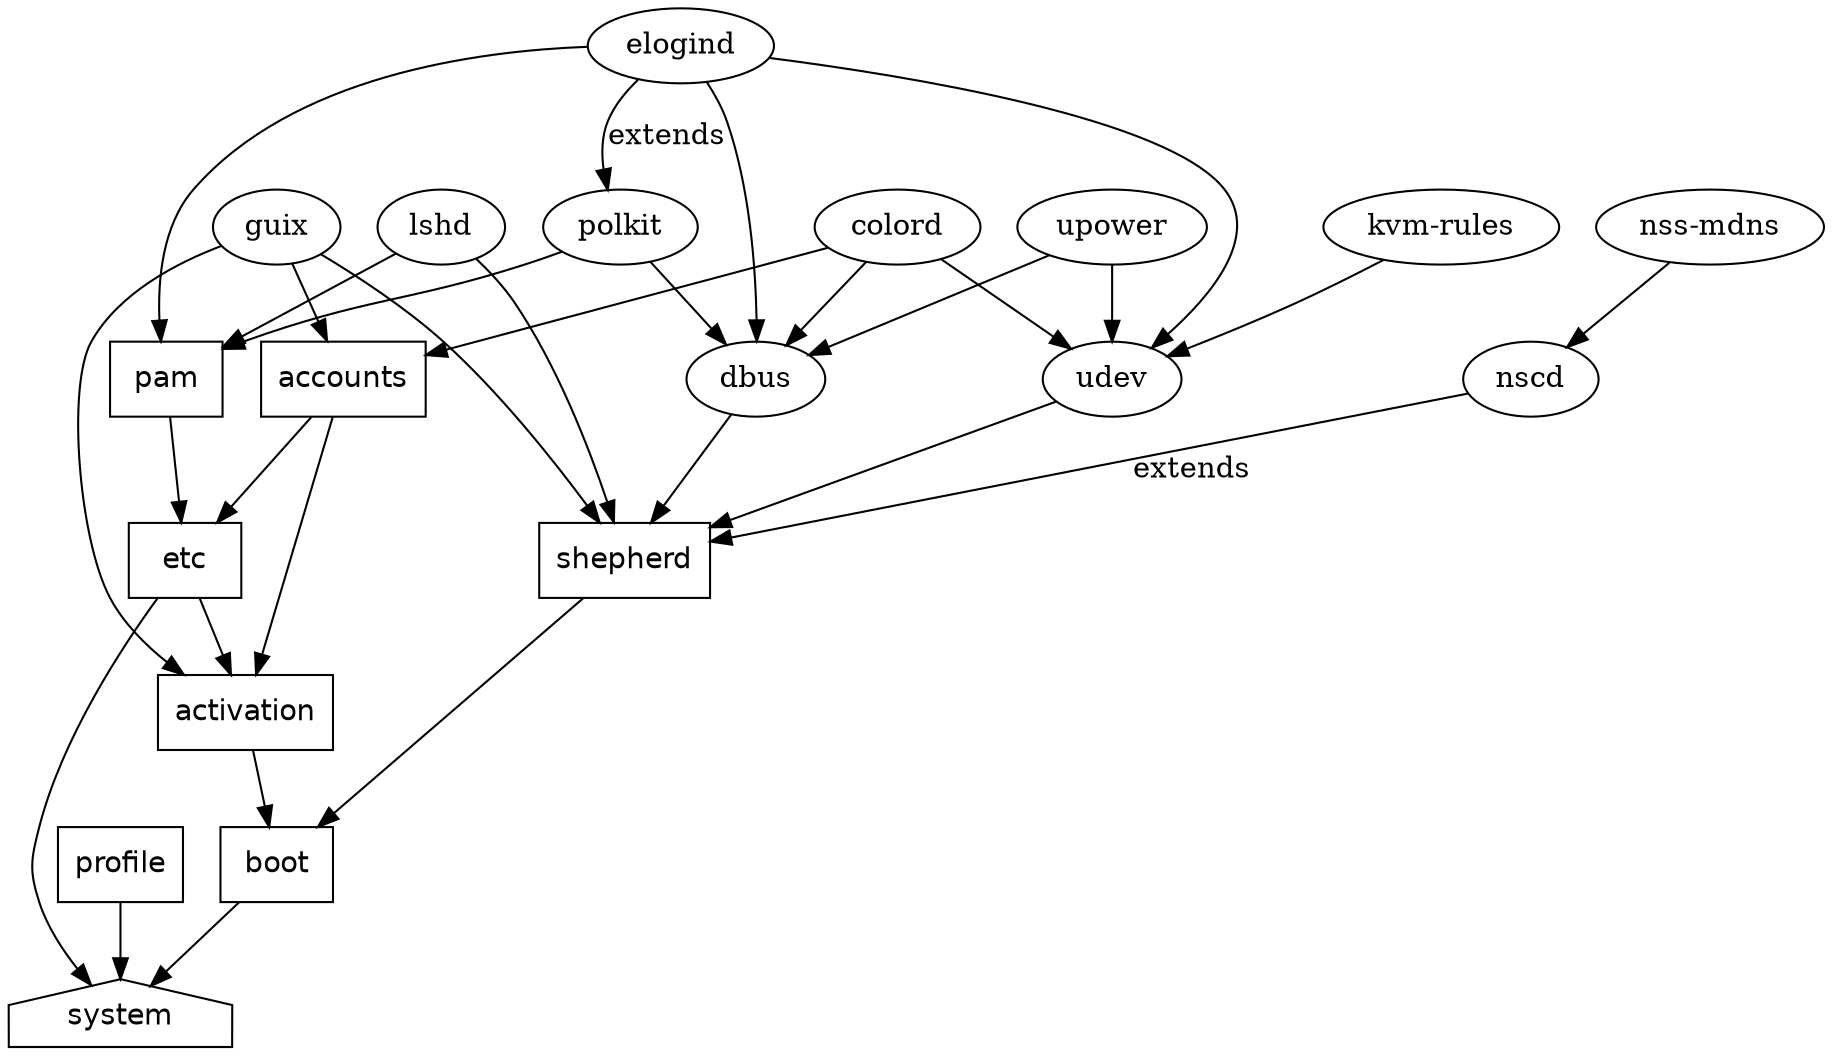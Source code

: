 digraph "Service Type Dependencies" {
  shepherd [shape = box, fontname = "dejavu sans"];
  pam [shape = box, fontname = "dejavu sans"];
  etc [shape = box, fontname = "dejavu sans"];
  profile [shape = box, fontname = "dejavu sans"];
  accounts [shape = box, fontname = "dejavu sans"];
  activation [shape = box, fontname = "dejavu sans"];
  boot [shape = box, fontname = "dejavu sans"];
  system [shape = house, fontname = "dejavu sans"];
  lshd -> shepherd;
  lshd -> pam;
  udev -> shepherd;
  nscd -> shepherd [label = "extends"];
  "nss-mdns" -> nscd;
  "kvm-rules" -> udev;
  colord -> udev;
  dbus -> shepherd;
  colord -> dbus;
  upower -> udev;
  upower -> dbus;
  polkit -> dbus;
  polkit -> pam;
  elogind -> dbus;
  elogind -> udev;
  elogind -> polkit [label = "extends"];
  shepherd -> boot;
  colord -> accounts;
  accounts -> activation;
  accounts -> etc;
  etc -> activation;
  activation -> boot;
  pam -> etc;
  elogind -> pam;
  guix -> shepherd;
  guix -> activation;
  guix -> accounts;
  boot -> system;
  etc -> system;
  profile -> system;
}
